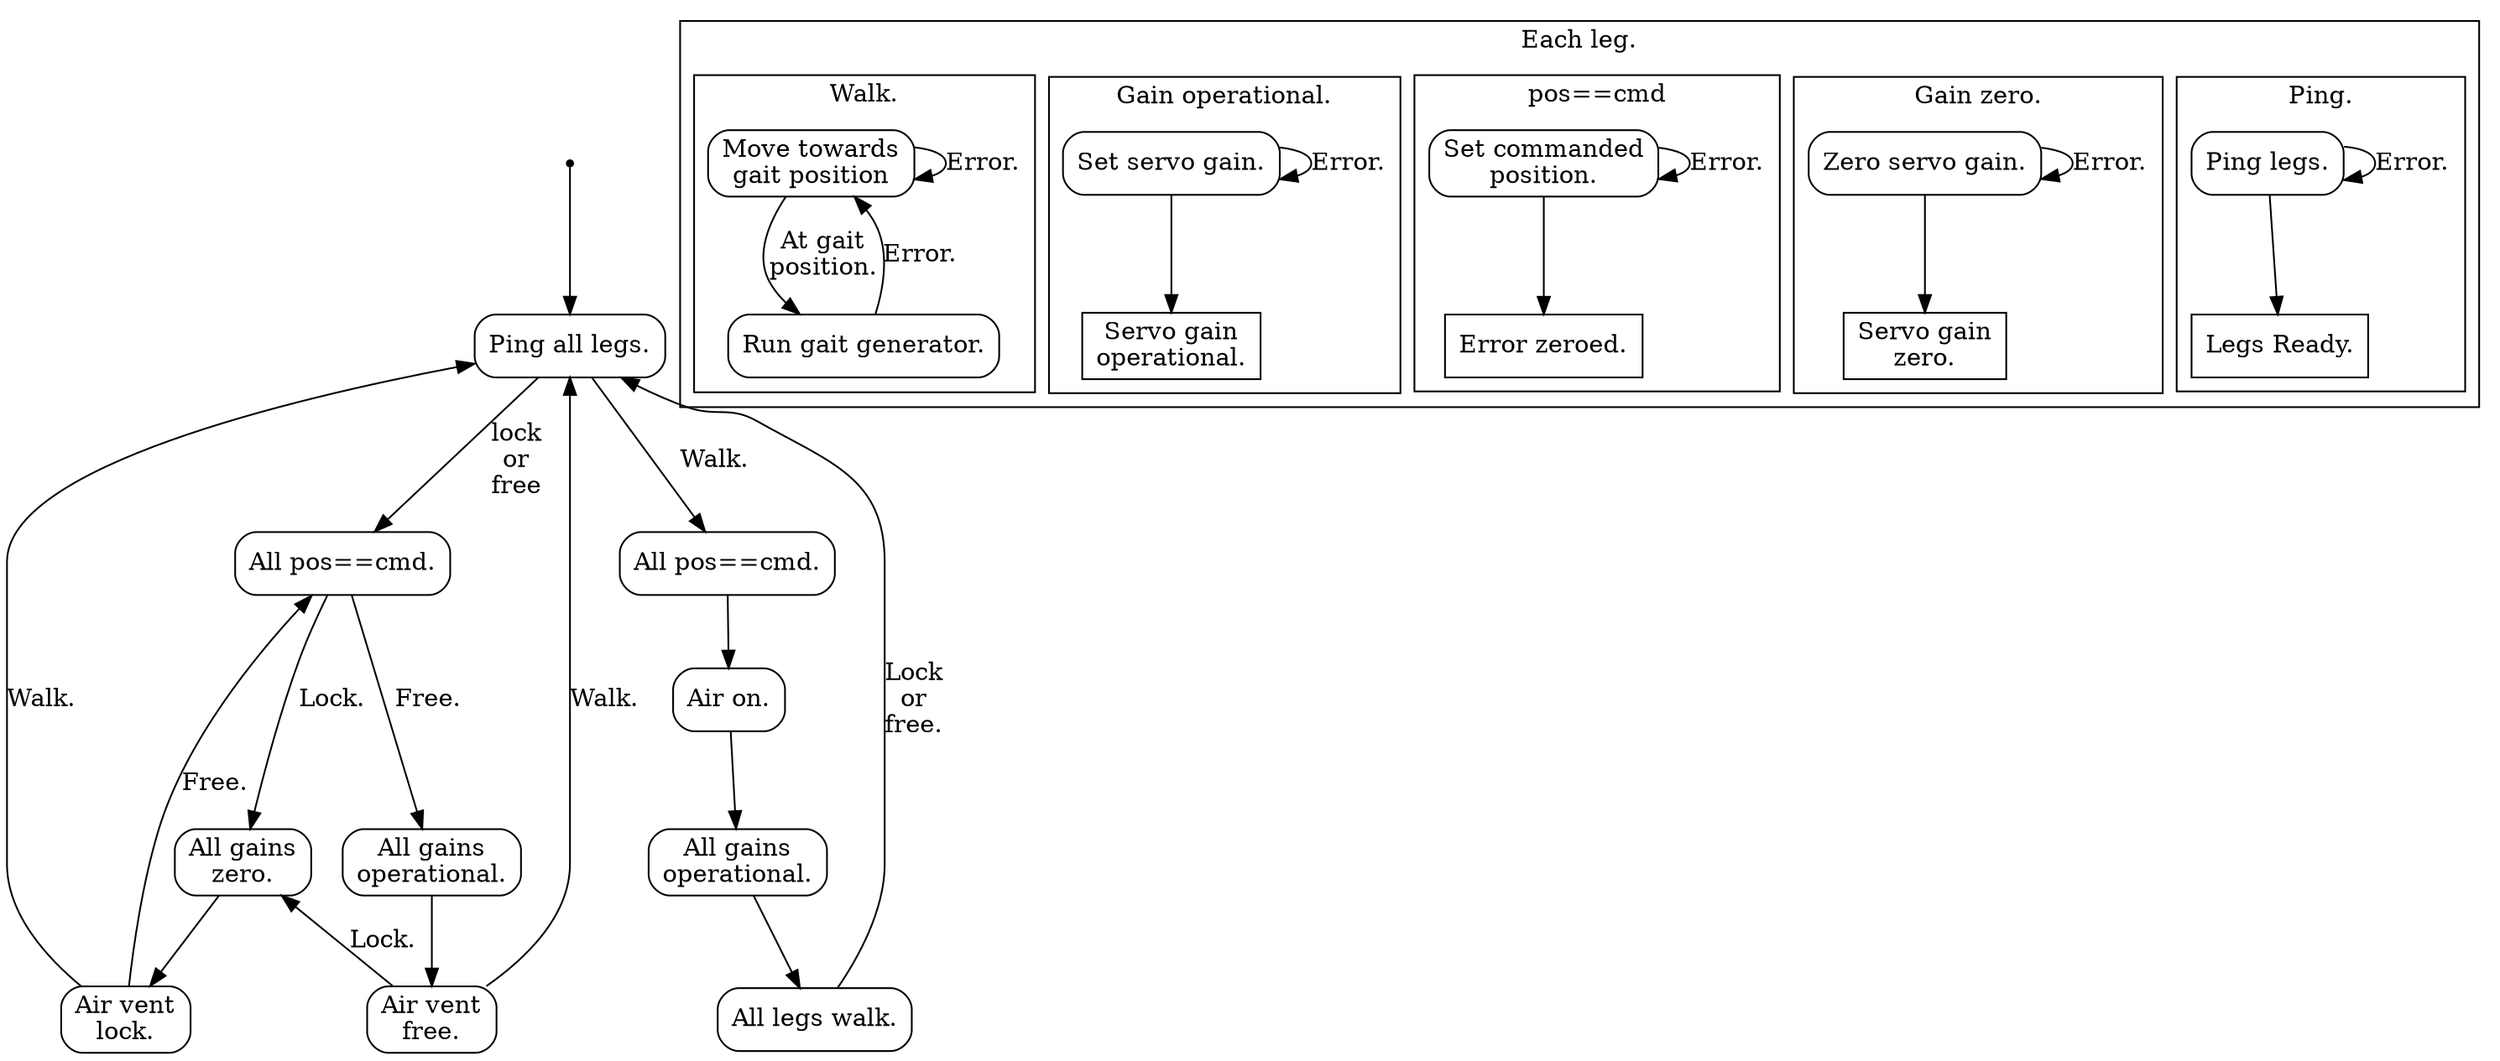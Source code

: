 digraph {
    init [label="Boot.", shape=point];
    node [shape=Mrecord];

    subgraph cluster_eachleg {
        label="Each leg.";
        subgraph cluster_allping {
            label="Ping.";
            PING [label="Ping legs."];
            READY [label="Legs Ready." shape=rectangle];
            PING -> READY;
            PING -> PING [label="Error."];
        }

        subgraph cluster_allzero_gain {
            label="Gain zero.";
            ZERO [label="Zero servo gain."];
            LOCK [label="Servo gain\nzero." shape=rectangle];
            ZERO -> LOCK;
            ZERO -> ZERO [label="Error."];
        }

        subgraph cluster_allpos {
            label="pos==cmd";
            SETP [label="Set commanded\nposition."];
            POSSET [label="Error zeroed." shape=rectangle];
            SETP -> POSSET;
            SETP -> SETP [label="Error."];
        }

        subgraph cluster_allset_gain {
            label="Gain operational.";
            GAINF [label="Set servo gain."];
            SET [label="Servo gain\noperational." shape=rectangle];
            GAINF -> SET;
            GAINF -> GAINF [label="Error."];
        }

        subgraph cluster_allwalk {
            label="Walk.";
            MOVEW [label="Move towards\ngait position"];
            WALK [label="Run gait generator."];
            MOVEW -> WALK [label="At gait\nposition."];
            MOVEW -> MOVEW [label="Error."]
            WALK -> MOVEW [label="Error."];
        }
    }

    {
        rank=same;
        allpos_d [label="All pos==cmd."];
        allpos_e [label="All pos==cmd."];
    }

    air_off_l [label="Air vent\nlock."];
    air_off_f [label="Air vent\nfree."];

    {
        rank=same;
        allset_gain_d [label="All gains\noperational."];
        allset_gain_e [label="All gains\noperational."];
        allzero_gain
    }

    allping [label="Ping all legs."];
    allzero_gain [label="All gains\nzero."];
    air_on [label="Air on."];
    allwalk [label="All legs walk."];

    init -> allping;
    allping -> allpos_d [label="lock\nor\nfree"];

    // Lock
    allpos_d -> allzero_gain [label="Lock."];
    allzero_gain -> air_off_l;
    air_off_l -> allping [label="Walk."];
    air_off_l -> allpos_d [label="Free."];

    // Free
    allpos_d -> allset_gain_d [label="Free."];
    allset_gain_d -> air_off_f;
    air_off_f -> allping [label="Walk."];
    air_off_f -> allzero_gain [label="Lock."];

    // walk
    allping -> allpos_e [label="Walk."];
    allpos_e -> air_on -> allset_gain_e -> allwalk;
    allwalk -> allping [label="Lock\nor\nfree."];

}

